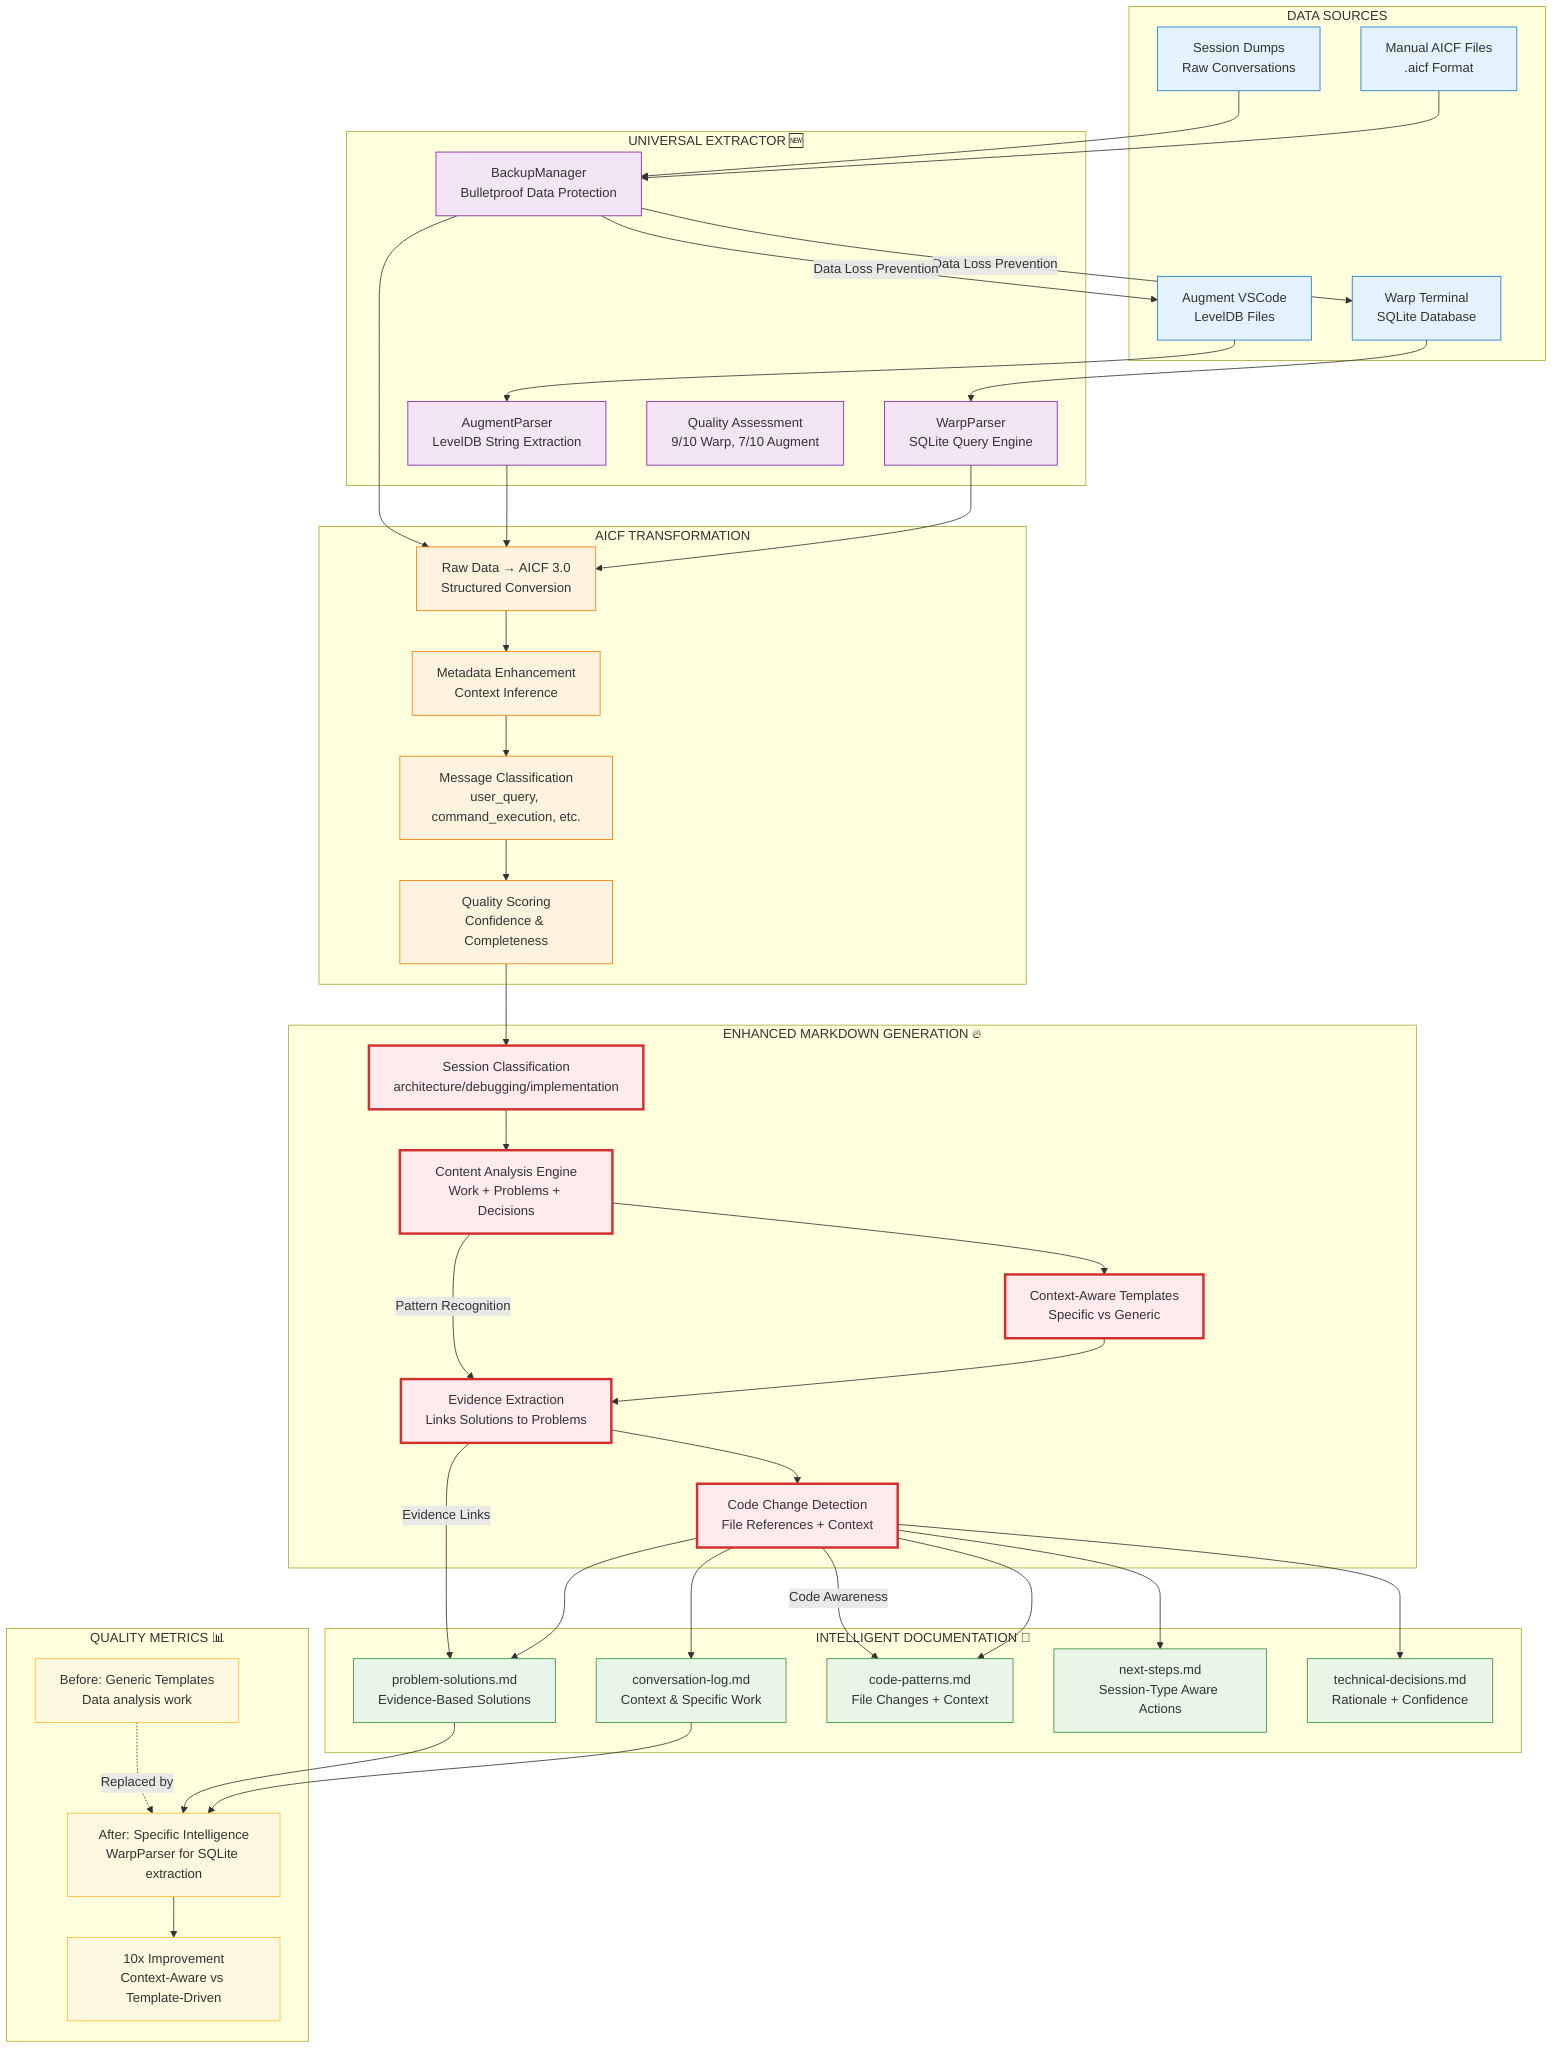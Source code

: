 graph TB
    subgraph "DATA SOURCES"
        A1[Warp Terminal<br/>SQLite Database]
        A2[Augment VSCode<br/>LevelDB Files]
        A3[Manual AICF Files<br/>.aicf Format]
        A4[Session Dumps<br/>Raw Conversations]
    end
    
    subgraph "UNIVERSAL EXTRACTOR 🆕"
        B1[WarpParser<br/>SQLite Query Engine]
        B2[AugmentParser<br/>LevelDB String Extraction]
        B3[BackupManager<br/>Bulletproof Data Protection]
        B4[Quality Assessment<br/>9/10 Warp, 7/10 Augment]
    end
    
    subgraph "AICF TRANSFORMATION"
        C1[Raw Data → AICF 3.0<br/>Structured Conversion]
        C2[Metadata Enhancement<br/>Context Inference]
        C3[Message Classification<br/>user_query, command_execution, etc.]
        C4[Quality Scoring<br/>Confidence & Completeness]
    end
    
    subgraph "ENHANCED MARKDOWN GENERATION 🔥"
        D1[Session Classification<br/>architecture/debugging/implementation]
        D2[Content Analysis Engine<br/>Work + Problems + Decisions]
        D3[Context-Aware Templates<br/>Specific vs Generic]
        D4[Evidence Extraction<br/>Links Solutions to Problems]
        D5[Code Change Detection<br/>File References + Context]
    end
    
    subgraph "INTELLIGENT DOCUMENTATION 📄"
        E1[conversation-log.md<br/>Context & Specific Work]
        E2[problem-solutions.md<br/>Evidence-Based Solutions]
        E3[code-patterns.md<br/>File Changes + Context]
        E4[next-steps.md<br/>Session-Type Aware Actions]
        E5[technical-decisions.md<br/>Rationale + Confidence]
    end
    
    subgraph "QUALITY METRICS 📊"
        F1[Before: Generic Templates<br/>Data analysis work]
        F2[After: Specific Intelligence<br/>WarpParser for SQLite extraction]
        F3[10x Improvement<br/>Context-Aware vs Template-Driven]
    end

    %% Main Flow
    A1 --> B1
    A2 --> B2
    A3 --> B3
    A4 --> B3
    
    B1 --> C1
    B2 --> C1
    B3 --> C1
    
    C1 --> C2
    C2 --> C3
    C3 --> C4
    C4 --> D1
    
    D1 --> D2
    D2 --> D3
    D3 --> D4
    D4 --> D5
    
    D5 --> E1
    D5 --> E2
    D5 --> E3
    D5 --> E4
    D5 --> E5
    
    %% Quality Feedback
    E1 --> F2
    E2 --> F2
    F1 -.->|Replaced by| F2
    F2 --> F3
    
    %% Problem Prevention Flow
    B3 -->|Data Loss Prevention| A1
    B3 -->|Data Loss Prevention| A2
    
    %% Intelligence Flow
    D2 -->|Pattern Recognition| D4
    D4 -->|Evidence Links| E2
    D5 -->|Code Awareness| E3

    %% Styling
    classDef source fill:#e3f2fd,stroke:#1976d2
    classDef extractor fill:#f3e5f5,stroke:#7b1fa2
    classDef transform fill:#fff3e0,stroke:#f57c00
    classDef enhance fill:#ffebee,stroke:#d32f2f,stroke-width:3px
    classDef docs fill:#e8f5e8,stroke:#388e3c
    classDef quality fill:#fff8e1,stroke:#fbc02d
    
    class A1,A2,A3,A4 source
    class B1,B2,B3,B4 extractor
    class C1,C2,C3,C4 transform
    class D1,D2,D3,D4,D5 enhance
    class E1,E2,E3,E4,E5 docs
    class F1,F2,F3 quality